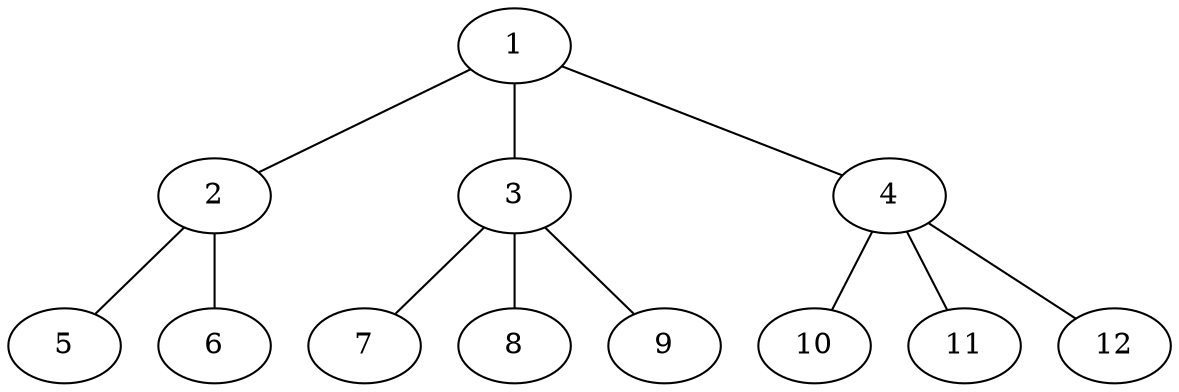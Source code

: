 graph molecule_2777 {
	1	 [chem=N];
	2	 [chem=N];
	1 -- 2	 [valence=1];
	3	 [chem=C];
	1 -- 3	 [valence=1];
	4	 [chem=C];
	1 -- 4	 [valence=1];
	5	 [chem=O];
	2 -- 5	 [valence=2];
	6	 [chem=O];
	2 -- 6	 [valence=1];
	7	 [chem=H];
	3 -- 7	 [valence=1];
	8	 [chem=H];
	3 -- 8	 [valence=1];
	9	 [chem=H];
	3 -- 9	 [valence=1];
	10	 [chem=H];
	4 -- 10	 [valence=1];
	11	 [chem=H];
	4 -- 11	 [valence=1];
	12	 [chem=H];
	4 -- 12	 [valence=1];
}
